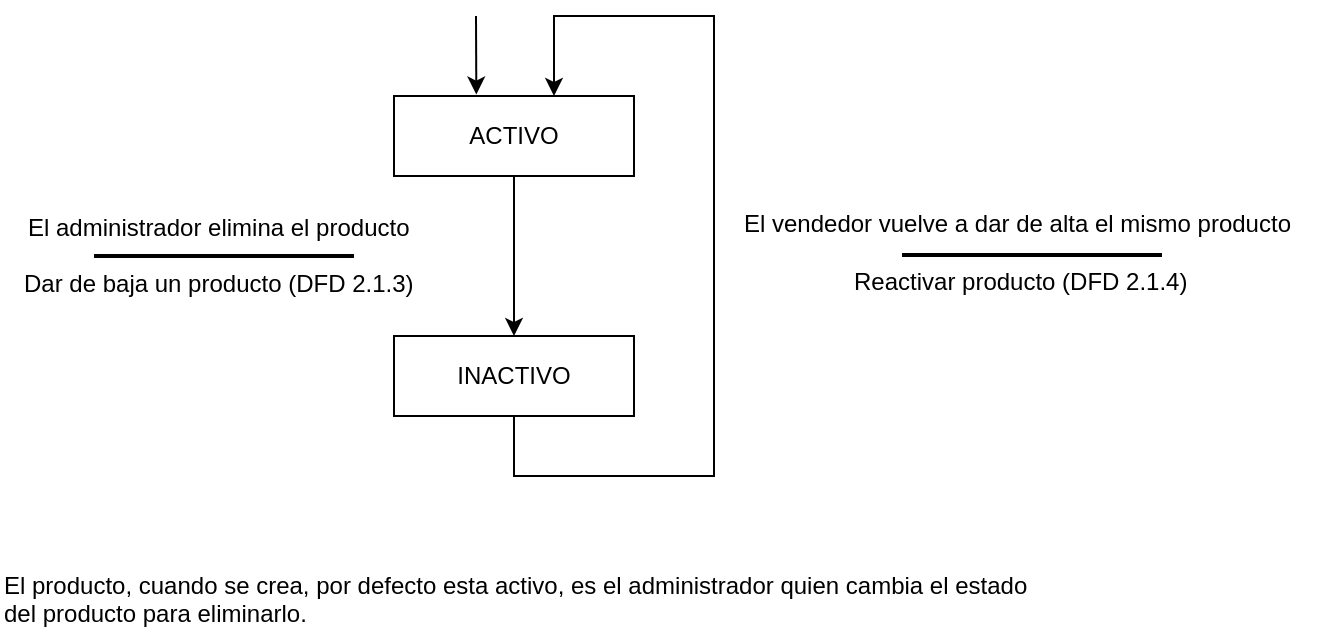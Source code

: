 <mxfile version="12.3.6" type="google" pages="1"><diagram id="Ux8ze5Yz-_6EQJssXwc4" name="Page-1"><mxGraphModel dx="868" dy="450" grid="1" gridSize="10" guides="1" tooltips="1" connect="1" arrows="1" fold="1" page="1" pageScale="1" pageWidth="827" pageHeight="1169" math="0" shadow="0"><root><mxCell id="0"/><mxCell id="1" parent="0"/><mxCell id="jWYEItGnxgDNFcLnIuQC-3" value="ACTIVO" style="rounded=0;whiteSpace=wrap;html=1;" parent="1" vertex="1"><mxGeometry x="340" y="70" width="120" height="40" as="geometry"/></mxCell><mxCell id="eAWfJmwkfdEv0lfTij0U-5" value="" style="endArrow=classic;html=1;exitX=0.5;exitY=1;exitDx=0;exitDy=0;" parent="1" source="jWYEItGnxgDNFcLnIuQC-3" edge="1"><mxGeometry width="50" height="50" relative="1" as="geometry"><mxPoint x="340" y="180" as="sourcePoint"/><mxPoint x="400" y="190" as="targetPoint"/></mxGeometry></mxCell><mxCell id="zWY8zuDeD0cVjLX2WTLG-2" style="edgeStyle=orthogonalEdgeStyle;rounded=0;orthogonalLoop=1;jettySize=auto;html=1;exitX=0.5;exitY=1;exitDx=0;exitDy=0;" edge="1" parent="1" source="eAWfJmwkfdEv0lfTij0U-6"><mxGeometry relative="1" as="geometry"><mxPoint x="420" y="70" as="targetPoint"/><Array as="points"><mxPoint x="400" y="260"/><mxPoint x="500" y="260"/><mxPoint x="500" y="30"/><mxPoint x="420" y="30"/></Array></mxGeometry></mxCell><mxCell id="eAWfJmwkfdEv0lfTij0U-6" value="INACTIVO" style="rounded=0;whiteSpace=wrap;html=1;" parent="1" vertex="1"><mxGeometry x="340" y="190" width="120" height="40" as="geometry"/></mxCell><mxCell id="eAWfJmwkfdEv0lfTij0U-13" value="" style="endArrow=none;html=1;strokeWidth=2;" parent="1" edge="1"><mxGeometry width="50" height="50" relative="1" as="geometry"><mxPoint x="190" y="150" as="sourcePoint"/><mxPoint x="320" y="150" as="targetPoint"/></mxGeometry></mxCell><mxCell id="eAWfJmwkfdEv0lfTij0U-14" value="El administrador elimina el producto" style="text;html=1;resizable=0;points=[];autosize=1;align=left;verticalAlign=top;spacingTop=-4;" parent="1" vertex="1"><mxGeometry x="155" y="126" width="210" height="20" as="geometry"/></mxCell><mxCell id="eAWfJmwkfdEv0lfTij0U-15" value="Dar de baja un producto (DFD 2.1.3)" style="text;html=1;resizable=0;points=[];autosize=1;align=left;verticalAlign=top;spacingTop=-4;" parent="1" vertex="1"><mxGeometry x="153" y="154" width="210" height="20" as="geometry"/></mxCell><mxCell id="eAWfJmwkfdEv0lfTij0U-20" value="&lt;div&gt;El producto, cuando se crea, por defecto esta activo, es el administrador quien cambia el estado&lt;/div&gt;&lt;div&gt;del producto para eliminarlo.&lt;br&gt;&lt;/div&gt;" style="text;html=1;resizable=0;points=[];autosize=1;align=left;verticalAlign=top;spacingTop=-4;" parent="1" vertex="1"><mxGeometry x="143" y="305" width="540" height="30" as="geometry"/></mxCell><mxCell id="uhx_E7Zr1_WxT-5Q95Sy-1" value="" style="endArrow=none;html=1;strokeWidth=2;" parent="1" edge="1"><mxGeometry width="50" height="50" relative="1" as="geometry"><mxPoint x="594" y="149.5" as="sourcePoint"/><mxPoint x="724" y="149.5" as="targetPoint"/></mxGeometry></mxCell><mxCell id="uhx_E7Zr1_WxT-5Q95Sy-2" value="El vendedor vuelve a dar de alta el mismo producto" style="text;html=1;resizable=0;points=[];autosize=1;align=left;verticalAlign=top;spacingTop=-4;" parent="1" vertex="1"><mxGeometry x="513" y="124" width="290" height="20" as="geometry"/></mxCell><mxCell id="uhx_E7Zr1_WxT-5Q95Sy-3" value="Reactivar producto (DFD 2.1.4)" style="text;html=1;resizable=0;points=[];autosize=1;align=left;verticalAlign=top;spacingTop=-4;" parent="1" vertex="1"><mxGeometry x="568" y="153" width="180" height="20" as="geometry"/></mxCell><mxCell id="zWY8zuDeD0cVjLX2WTLG-1" value="" style="endArrow=classic;html=1;entryX=0.343;entryY=-0.018;entryDx=0;entryDy=0;entryPerimeter=0;" edge="1" parent="1" target="jWYEItGnxgDNFcLnIuQC-3"><mxGeometry width="50" height="50" relative="1" as="geometry"><mxPoint x="381" y="30" as="sourcePoint"/><mxPoint x="370" y="60" as="targetPoint"/></mxGeometry></mxCell></root></mxGraphModel></diagram></mxfile>